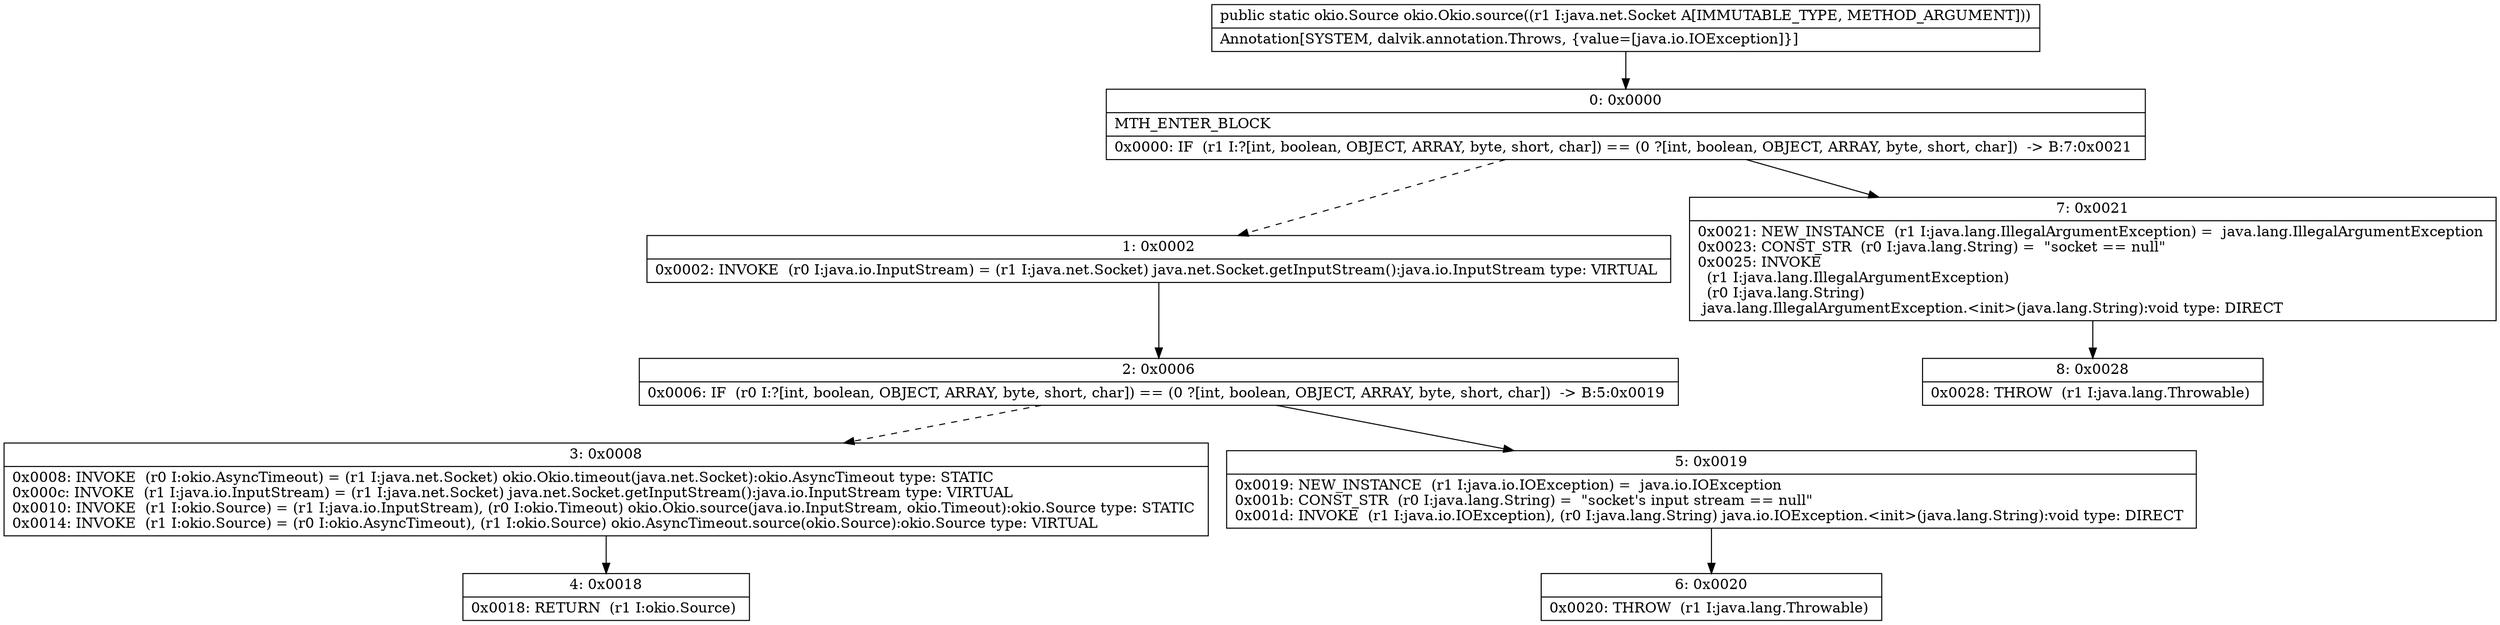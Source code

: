 digraph "CFG forokio.Okio.source(Ljava\/net\/Socket;)Lokio\/Source;" {
Node_0 [shape=record,label="{0\:\ 0x0000|MTH_ENTER_BLOCK\l|0x0000: IF  (r1 I:?[int, boolean, OBJECT, ARRAY, byte, short, char]) == (0 ?[int, boolean, OBJECT, ARRAY, byte, short, char])  \-\> B:7:0x0021 \l}"];
Node_1 [shape=record,label="{1\:\ 0x0002|0x0002: INVOKE  (r0 I:java.io.InputStream) = (r1 I:java.net.Socket) java.net.Socket.getInputStream():java.io.InputStream type: VIRTUAL \l}"];
Node_2 [shape=record,label="{2\:\ 0x0006|0x0006: IF  (r0 I:?[int, boolean, OBJECT, ARRAY, byte, short, char]) == (0 ?[int, boolean, OBJECT, ARRAY, byte, short, char])  \-\> B:5:0x0019 \l}"];
Node_3 [shape=record,label="{3\:\ 0x0008|0x0008: INVOKE  (r0 I:okio.AsyncTimeout) = (r1 I:java.net.Socket) okio.Okio.timeout(java.net.Socket):okio.AsyncTimeout type: STATIC \l0x000c: INVOKE  (r1 I:java.io.InputStream) = (r1 I:java.net.Socket) java.net.Socket.getInputStream():java.io.InputStream type: VIRTUAL \l0x0010: INVOKE  (r1 I:okio.Source) = (r1 I:java.io.InputStream), (r0 I:okio.Timeout) okio.Okio.source(java.io.InputStream, okio.Timeout):okio.Source type: STATIC \l0x0014: INVOKE  (r1 I:okio.Source) = (r0 I:okio.AsyncTimeout), (r1 I:okio.Source) okio.AsyncTimeout.source(okio.Source):okio.Source type: VIRTUAL \l}"];
Node_4 [shape=record,label="{4\:\ 0x0018|0x0018: RETURN  (r1 I:okio.Source) \l}"];
Node_5 [shape=record,label="{5\:\ 0x0019|0x0019: NEW_INSTANCE  (r1 I:java.io.IOException) =  java.io.IOException \l0x001b: CONST_STR  (r0 I:java.lang.String) =  \"socket's input stream == null\" \l0x001d: INVOKE  (r1 I:java.io.IOException), (r0 I:java.lang.String) java.io.IOException.\<init\>(java.lang.String):void type: DIRECT \l}"];
Node_6 [shape=record,label="{6\:\ 0x0020|0x0020: THROW  (r1 I:java.lang.Throwable) \l}"];
Node_7 [shape=record,label="{7\:\ 0x0021|0x0021: NEW_INSTANCE  (r1 I:java.lang.IllegalArgumentException) =  java.lang.IllegalArgumentException \l0x0023: CONST_STR  (r0 I:java.lang.String) =  \"socket == null\" \l0x0025: INVOKE  \l  (r1 I:java.lang.IllegalArgumentException)\l  (r0 I:java.lang.String)\l java.lang.IllegalArgumentException.\<init\>(java.lang.String):void type: DIRECT \l}"];
Node_8 [shape=record,label="{8\:\ 0x0028|0x0028: THROW  (r1 I:java.lang.Throwable) \l}"];
MethodNode[shape=record,label="{public static okio.Source okio.Okio.source((r1 I:java.net.Socket A[IMMUTABLE_TYPE, METHOD_ARGUMENT]))  | Annotation[SYSTEM, dalvik.annotation.Throws, \{value=[java.io.IOException]\}]\l}"];
MethodNode -> Node_0;
Node_0 -> Node_1[style=dashed];
Node_0 -> Node_7;
Node_1 -> Node_2;
Node_2 -> Node_3[style=dashed];
Node_2 -> Node_5;
Node_3 -> Node_4;
Node_5 -> Node_6;
Node_7 -> Node_8;
}

